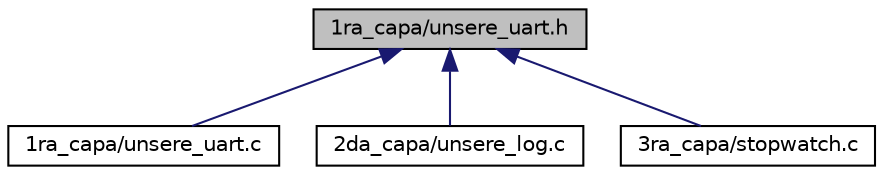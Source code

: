 digraph "1ra_capa/unsere_uart.h"
{
  edge [fontname="Helvetica",fontsize="10",labelfontname="Helvetica",labelfontsize="10"];
  node [fontname="Helvetica",fontsize="10",shape=record];
  Node2 [label="1ra_capa/unsere_uart.h",height=0.2,width=0.4,color="black", fillcolor="grey75", style="filled", fontcolor="black"];
  Node2 -> Node3 [dir="back",color="midnightblue",fontsize="10",style="solid",fontname="Helvetica"];
  Node3 [label="1ra_capa/unsere_uart.c",height=0.2,width=0.4,color="black", fillcolor="white", style="filled",URL="$unsere__uart_8c.html"];
  Node2 -> Node4 [dir="back",color="midnightblue",fontsize="10",style="solid",fontname="Helvetica"];
  Node4 [label="2da_capa/unsere_log.c",height=0.2,width=0.4,color="black", fillcolor="white", style="filled",URL="$unsere__log_8c.html"];
  Node2 -> Node5 [dir="back",color="midnightblue",fontsize="10",style="solid",fontname="Helvetica"];
  Node5 [label="3ra_capa/stopwatch.c",height=0.2,width=0.4,color="black", fillcolor="white", style="filled",URL="$stopwatch_8c.html"];
}
